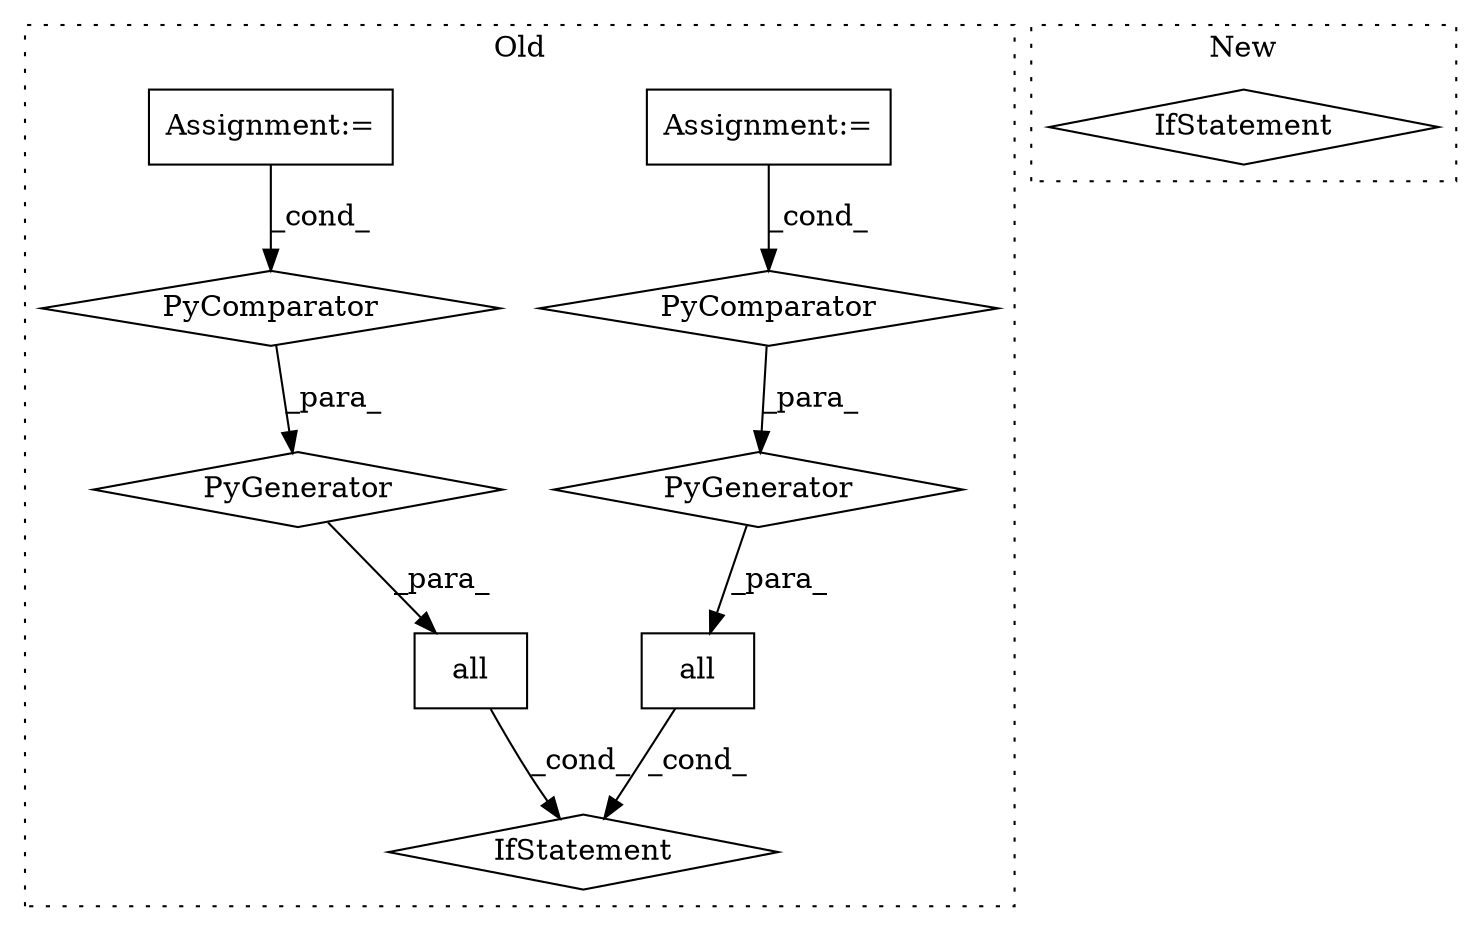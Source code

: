 digraph G {
subgraph cluster0 {
1 [label="all" a="32" s="918,1041" l="13,-3" shape="box"];
3 [label="IfStatement" a="25" s="857,1276" l="4,2" shape="diamond"];
4 [label="Assignment:=" a="7" s="1009" l="26" shape="box"];
5 [label="PyComparator" a="113" s="1009" l="26" shape="diamond"];
6 [label="PyGenerator" a="107" s="931" l="110" shape="diamond"];
7 [label="Assignment:=" a="7" s="1247" l="26" shape="box"];
8 [label="PyComparator" a="113" s="1162" l="24" shape="diamond"];
9 [label="all" a="32" s="1043,1279" l="13,-3" shape="box"];
10 [label="PyGenerator" a="107" s="1069" l="123" shape="diamond"];
label = "Old";
style="dotted";
}
subgraph cluster1 {
2 [label="IfStatement" a="25" s="840,901" l="4,2" shape="diamond"];
label = "New";
style="dotted";
}
1 -> 3 [label="_cond_"];
4 -> 5 [label="_cond_"];
5 -> 6 [label="_para_"];
6 -> 1 [label="_para_"];
7 -> 8 [label="_cond_"];
8 -> 10 [label="_para_"];
9 -> 3 [label="_cond_"];
10 -> 9 [label="_para_"];
}
